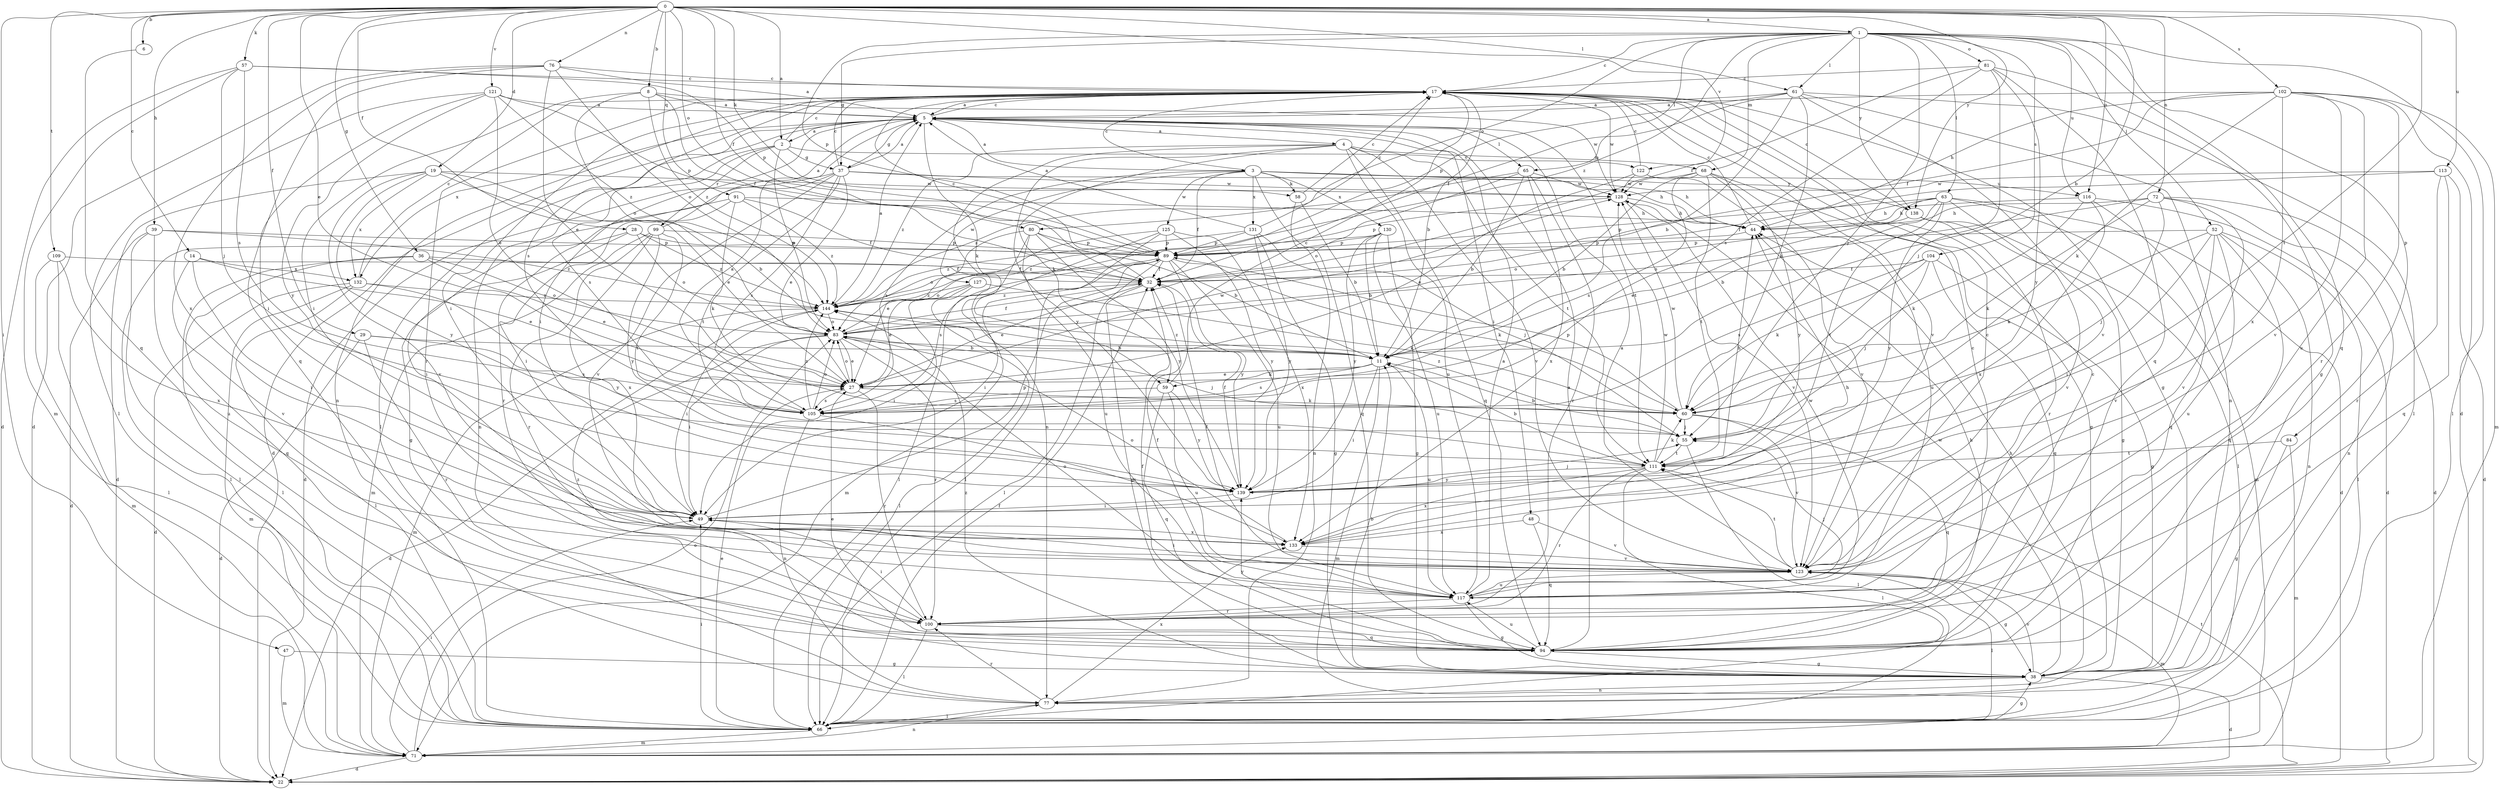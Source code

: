 strict digraph  {
0;
1;
2;
3;
4;
5;
6;
8;
11;
14;
17;
19;
22;
27;
28;
29;
32;
36;
37;
38;
39;
44;
47;
48;
49;
52;
55;
57;
58;
59;
60;
61;
63;
65;
66;
68;
71;
72;
76;
77;
80;
81;
83;
84;
89;
91;
94;
99;
100;
102;
104;
105;
109;
111;
113;
116;
117;
121;
122;
123;
125;
127;
128;
130;
131;
132;
133;
138;
139;
144;
0 -> 1  [label=a];
0 -> 2  [label=a];
0 -> 6  [label=b];
0 -> 8  [label=b];
0 -> 11  [label=b];
0 -> 14  [label=c];
0 -> 19  [label=d];
0 -> 27  [label=e];
0 -> 28  [label=f];
0 -> 29  [label=f];
0 -> 32  [label=f];
0 -> 36  [label=g];
0 -> 39  [label=h];
0 -> 47  [label=i];
0 -> 57  [label=k];
0 -> 58  [label=k];
0 -> 61  [label=l];
0 -> 72  [label=n];
0 -> 76  [label=n];
0 -> 80  [label=o];
0 -> 91  [label=q];
0 -> 102  [label=s];
0 -> 109  [label=t];
0 -> 111  [label=t];
0 -> 113  [label=u];
0 -> 116  [label=u];
0 -> 121  [label=v];
0 -> 122  [label=v];
0 -> 138  [label=y];
1 -> 17  [label=c];
1 -> 22  [label=d];
1 -> 37  [label=g];
1 -> 52  [label=j];
1 -> 55  [label=j];
1 -> 61  [label=l];
1 -> 63  [label=l];
1 -> 65  [label=l];
1 -> 68  [label=m];
1 -> 80  [label=o];
1 -> 81  [label=o];
1 -> 84  [label=p];
1 -> 89  [label=p];
1 -> 94  [label=q];
1 -> 104  [label=s];
1 -> 116  [label=u];
1 -> 138  [label=y];
1 -> 144  [label=z];
2 -> 17  [label=c];
2 -> 37  [label=g];
2 -> 77  [label=n];
2 -> 83  [label=o];
2 -> 99  [label=r];
2 -> 105  [label=s];
2 -> 122  [label=v];
3 -> 17  [label=c];
3 -> 32  [label=f];
3 -> 44  [label=h];
3 -> 58  [label=k];
3 -> 94  [label=q];
3 -> 105  [label=s];
3 -> 116  [label=u];
3 -> 125  [label=w];
3 -> 127  [label=w];
3 -> 130  [label=x];
3 -> 131  [label=x];
3 -> 138  [label=y];
4 -> 59  [label=k];
4 -> 68  [label=m];
4 -> 77  [label=n];
4 -> 94  [label=q];
4 -> 111  [label=t];
4 -> 117  [label=u];
4 -> 123  [label=v];
4 -> 139  [label=y];
4 -> 144  [label=z];
5 -> 2  [label=a];
5 -> 3  [label=a];
5 -> 4  [label=a];
5 -> 17  [label=c];
5 -> 22  [label=d];
5 -> 37  [label=g];
5 -> 48  [label=i];
5 -> 49  [label=i];
5 -> 59  [label=k];
5 -> 65  [label=l];
5 -> 66  [label=l];
5 -> 111  [label=t];
5 -> 132  [label=x];
6 -> 94  [label=q];
8 -> 5  [label=a];
8 -> 32  [label=f];
8 -> 49  [label=i];
8 -> 83  [label=o];
8 -> 128  [label=w];
8 -> 144  [label=z];
11 -> 27  [label=e];
11 -> 49  [label=i];
11 -> 59  [label=k];
11 -> 71  [label=m];
11 -> 105  [label=s];
11 -> 117  [label=u];
11 -> 144  [label=z];
14 -> 27  [label=e];
14 -> 49  [label=i];
14 -> 123  [label=v];
14 -> 132  [label=x];
17 -> 5  [label=a];
17 -> 11  [label=b];
17 -> 38  [label=g];
17 -> 49  [label=i];
17 -> 77  [label=n];
17 -> 100  [label=r];
17 -> 105  [label=s];
17 -> 123  [label=v];
17 -> 128  [label=w];
19 -> 11  [label=b];
19 -> 22  [label=d];
19 -> 27  [label=e];
19 -> 123  [label=v];
19 -> 128  [label=w];
19 -> 132  [label=x];
19 -> 139  [label=y];
22 -> 111  [label=t];
27 -> 60  [label=k];
27 -> 83  [label=o];
27 -> 100  [label=r];
27 -> 105  [label=s];
27 -> 128  [label=w];
28 -> 49  [label=i];
28 -> 66  [label=l];
28 -> 83  [label=o];
28 -> 89  [label=p];
28 -> 144  [label=z];
29 -> 11  [label=b];
29 -> 22  [label=d];
29 -> 100  [label=r];
29 -> 105  [label=s];
32 -> 17  [label=c];
32 -> 27  [label=e];
32 -> 38  [label=g];
32 -> 144  [label=z];
36 -> 27  [label=e];
36 -> 32  [label=f];
36 -> 66  [label=l];
36 -> 83  [label=o];
36 -> 94  [label=q];
37 -> 5  [label=a];
37 -> 17  [label=c];
37 -> 22  [label=d];
37 -> 27  [label=e];
37 -> 44  [label=h];
37 -> 100  [label=r];
37 -> 105  [label=s];
37 -> 111  [label=t];
37 -> 123  [label=v];
37 -> 128  [label=w];
38 -> 11  [label=b];
38 -> 22  [label=d];
38 -> 44  [label=h];
38 -> 77  [label=n];
38 -> 123  [label=v];
38 -> 128  [label=w];
38 -> 144  [label=z];
39 -> 22  [label=d];
39 -> 66  [label=l];
39 -> 89  [label=p];
39 -> 117  [label=u];
39 -> 144  [label=z];
44 -> 17  [label=c];
44 -> 89  [label=p];
47 -> 38  [label=g];
47 -> 71  [label=m];
48 -> 94  [label=q];
48 -> 123  [label=v];
48 -> 133  [label=x];
49 -> 89  [label=p];
49 -> 133  [label=x];
52 -> 49  [label=i];
52 -> 60  [label=k];
52 -> 66  [label=l];
52 -> 77  [label=n];
52 -> 89  [label=p];
52 -> 94  [label=q];
52 -> 117  [label=u];
52 -> 123  [label=v];
55 -> 11  [label=b];
55 -> 66  [label=l];
55 -> 111  [label=t];
57 -> 17  [label=c];
57 -> 22  [label=d];
57 -> 55  [label=j];
57 -> 71  [label=m];
57 -> 89  [label=p];
57 -> 105  [label=s];
58 -> 11  [label=b];
58 -> 17  [label=c];
58 -> 77  [label=n];
59 -> 17  [label=c];
59 -> 94  [label=q];
59 -> 105  [label=s];
59 -> 117  [label=u];
59 -> 139  [label=y];
60 -> 55  [label=j];
60 -> 89  [label=p];
60 -> 94  [label=q];
60 -> 123  [label=v];
60 -> 128  [label=w];
60 -> 144  [label=z];
61 -> 5  [label=a];
61 -> 11  [label=b];
61 -> 32  [label=f];
61 -> 60  [label=k];
61 -> 66  [label=l];
61 -> 77  [label=n];
61 -> 89  [label=p];
61 -> 123  [label=v];
63 -> 11  [label=b];
63 -> 22  [label=d];
63 -> 44  [label=h];
63 -> 71  [label=m];
63 -> 83  [label=o];
63 -> 89  [label=p];
63 -> 111  [label=t];
63 -> 123  [label=v];
63 -> 139  [label=y];
65 -> 11  [label=b];
65 -> 83  [label=o];
65 -> 100  [label=r];
65 -> 128  [label=w];
65 -> 133  [label=x];
65 -> 144  [label=z];
66 -> 27  [label=e];
66 -> 32  [label=f];
66 -> 38  [label=g];
66 -> 49  [label=i];
66 -> 71  [label=m];
68 -> 11  [label=b];
68 -> 38  [label=g];
68 -> 105  [label=s];
68 -> 111  [label=t];
68 -> 117  [label=u];
68 -> 128  [label=w];
68 -> 139  [label=y];
71 -> 22  [label=d];
71 -> 49  [label=i];
71 -> 77  [label=n];
71 -> 83  [label=o];
72 -> 22  [label=d];
72 -> 44  [label=h];
72 -> 55  [label=j];
72 -> 60  [label=k];
72 -> 77  [label=n];
72 -> 83  [label=o];
72 -> 123  [label=v];
76 -> 5  [label=a];
76 -> 17  [label=c];
76 -> 22  [label=d];
76 -> 27  [label=e];
76 -> 83  [label=o];
76 -> 94  [label=q];
76 -> 133  [label=x];
77 -> 66  [label=l];
77 -> 100  [label=r];
77 -> 133  [label=x];
80 -> 11  [label=b];
80 -> 66  [label=l];
80 -> 83  [label=o];
80 -> 89  [label=p];
80 -> 117  [label=u];
80 -> 139  [label=y];
81 -> 17  [label=c];
81 -> 32  [label=f];
81 -> 38  [label=g];
81 -> 55  [label=j];
81 -> 94  [label=q];
81 -> 105  [label=s];
81 -> 139  [label=y];
83 -> 11  [label=b];
83 -> 22  [label=d];
83 -> 27  [label=e];
83 -> 32  [label=f];
83 -> 49  [label=i];
83 -> 55  [label=j];
83 -> 100  [label=r];
84 -> 38  [label=g];
84 -> 71  [label=m];
84 -> 111  [label=t];
89 -> 32  [label=f];
89 -> 49  [label=i];
89 -> 60  [label=k];
89 -> 66  [label=l];
89 -> 83  [label=o];
89 -> 105  [label=s];
89 -> 117  [label=u];
89 -> 139  [label=y];
91 -> 32  [label=f];
91 -> 38  [label=g];
91 -> 44  [label=h];
91 -> 49  [label=i];
91 -> 60  [label=k];
91 -> 144  [label=z];
94 -> 5  [label=a];
94 -> 17  [label=c];
94 -> 27  [label=e];
94 -> 32  [label=f];
94 -> 38  [label=g];
94 -> 44  [label=h];
94 -> 117  [label=u];
94 -> 139  [label=y];
94 -> 144  [label=z];
99 -> 5  [label=a];
99 -> 71  [label=m];
99 -> 89  [label=p];
99 -> 100  [label=r];
99 -> 111  [label=t];
99 -> 133  [label=x];
99 -> 139  [label=y];
100 -> 49  [label=i];
100 -> 66  [label=l];
100 -> 94  [label=q];
102 -> 5  [label=a];
102 -> 32  [label=f];
102 -> 44  [label=h];
102 -> 60  [label=k];
102 -> 66  [label=l];
102 -> 71  [label=m];
102 -> 100  [label=r];
102 -> 117  [label=u];
102 -> 123  [label=v];
102 -> 133  [label=x];
104 -> 32  [label=f];
104 -> 38  [label=g];
104 -> 55  [label=j];
104 -> 60  [label=k];
104 -> 94  [label=q];
104 -> 105  [label=s];
105 -> 5  [label=a];
105 -> 77  [label=n];
105 -> 83  [label=o];
105 -> 133  [label=x];
105 -> 144  [label=z];
109 -> 32  [label=f];
109 -> 66  [label=l];
109 -> 71  [label=m];
109 -> 133  [label=x];
111 -> 11  [label=b];
111 -> 44  [label=h];
111 -> 60  [label=k];
111 -> 66  [label=l];
111 -> 100  [label=r];
111 -> 128  [label=w];
111 -> 133  [label=x];
111 -> 139  [label=y];
113 -> 22  [label=d];
113 -> 32  [label=f];
113 -> 94  [label=q];
113 -> 100  [label=r];
113 -> 128  [label=w];
116 -> 22  [label=d];
116 -> 44  [label=h];
116 -> 60  [label=k];
116 -> 94  [label=q];
116 -> 133  [label=x];
117 -> 5  [label=a];
117 -> 17  [label=c];
117 -> 32  [label=f];
117 -> 38  [label=g];
117 -> 55  [label=j];
117 -> 83  [label=o];
117 -> 100  [label=r];
117 -> 128  [label=w];
121 -> 5  [label=a];
121 -> 27  [label=e];
121 -> 49  [label=i];
121 -> 66  [label=l];
121 -> 89  [label=p];
121 -> 139  [label=y];
121 -> 144  [label=z];
122 -> 17  [label=c];
122 -> 27  [label=e];
122 -> 123  [label=v];
122 -> 128  [label=w];
123 -> 5  [label=a];
123 -> 17  [label=c];
123 -> 32  [label=f];
123 -> 38  [label=g];
123 -> 49  [label=i];
123 -> 66  [label=l];
123 -> 71  [label=m];
123 -> 111  [label=t];
123 -> 117  [label=u];
125 -> 27  [label=e];
125 -> 66  [label=l];
125 -> 71  [label=m];
125 -> 89  [label=p];
125 -> 133  [label=x];
125 -> 139  [label=y];
127 -> 27  [label=e];
127 -> 49  [label=i];
127 -> 60  [label=k];
127 -> 66  [label=l];
127 -> 144  [label=z];
128 -> 44  [label=h];
128 -> 89  [label=p];
128 -> 123  [label=v];
130 -> 11  [label=b];
130 -> 38  [label=g];
130 -> 89  [label=p];
130 -> 117  [label=u];
130 -> 139  [label=y];
130 -> 144  [label=z];
131 -> 5  [label=a];
131 -> 17  [label=c];
131 -> 38  [label=g];
131 -> 55  [label=j];
131 -> 89  [label=p];
131 -> 139  [label=y];
131 -> 144  [label=z];
132 -> 17  [label=c];
132 -> 22  [label=d];
132 -> 66  [label=l];
132 -> 71  [label=m];
132 -> 139  [label=y];
132 -> 144  [label=z];
133 -> 44  [label=h];
133 -> 83  [label=o];
133 -> 123  [label=v];
138 -> 17  [label=c];
138 -> 27  [label=e];
138 -> 38  [label=g];
138 -> 66  [label=l];
138 -> 100  [label=r];
139 -> 32  [label=f];
139 -> 49  [label=i];
139 -> 55  [label=j];
144 -> 5  [label=a];
144 -> 49  [label=i];
144 -> 71  [label=m];
144 -> 83  [label=o];
}
